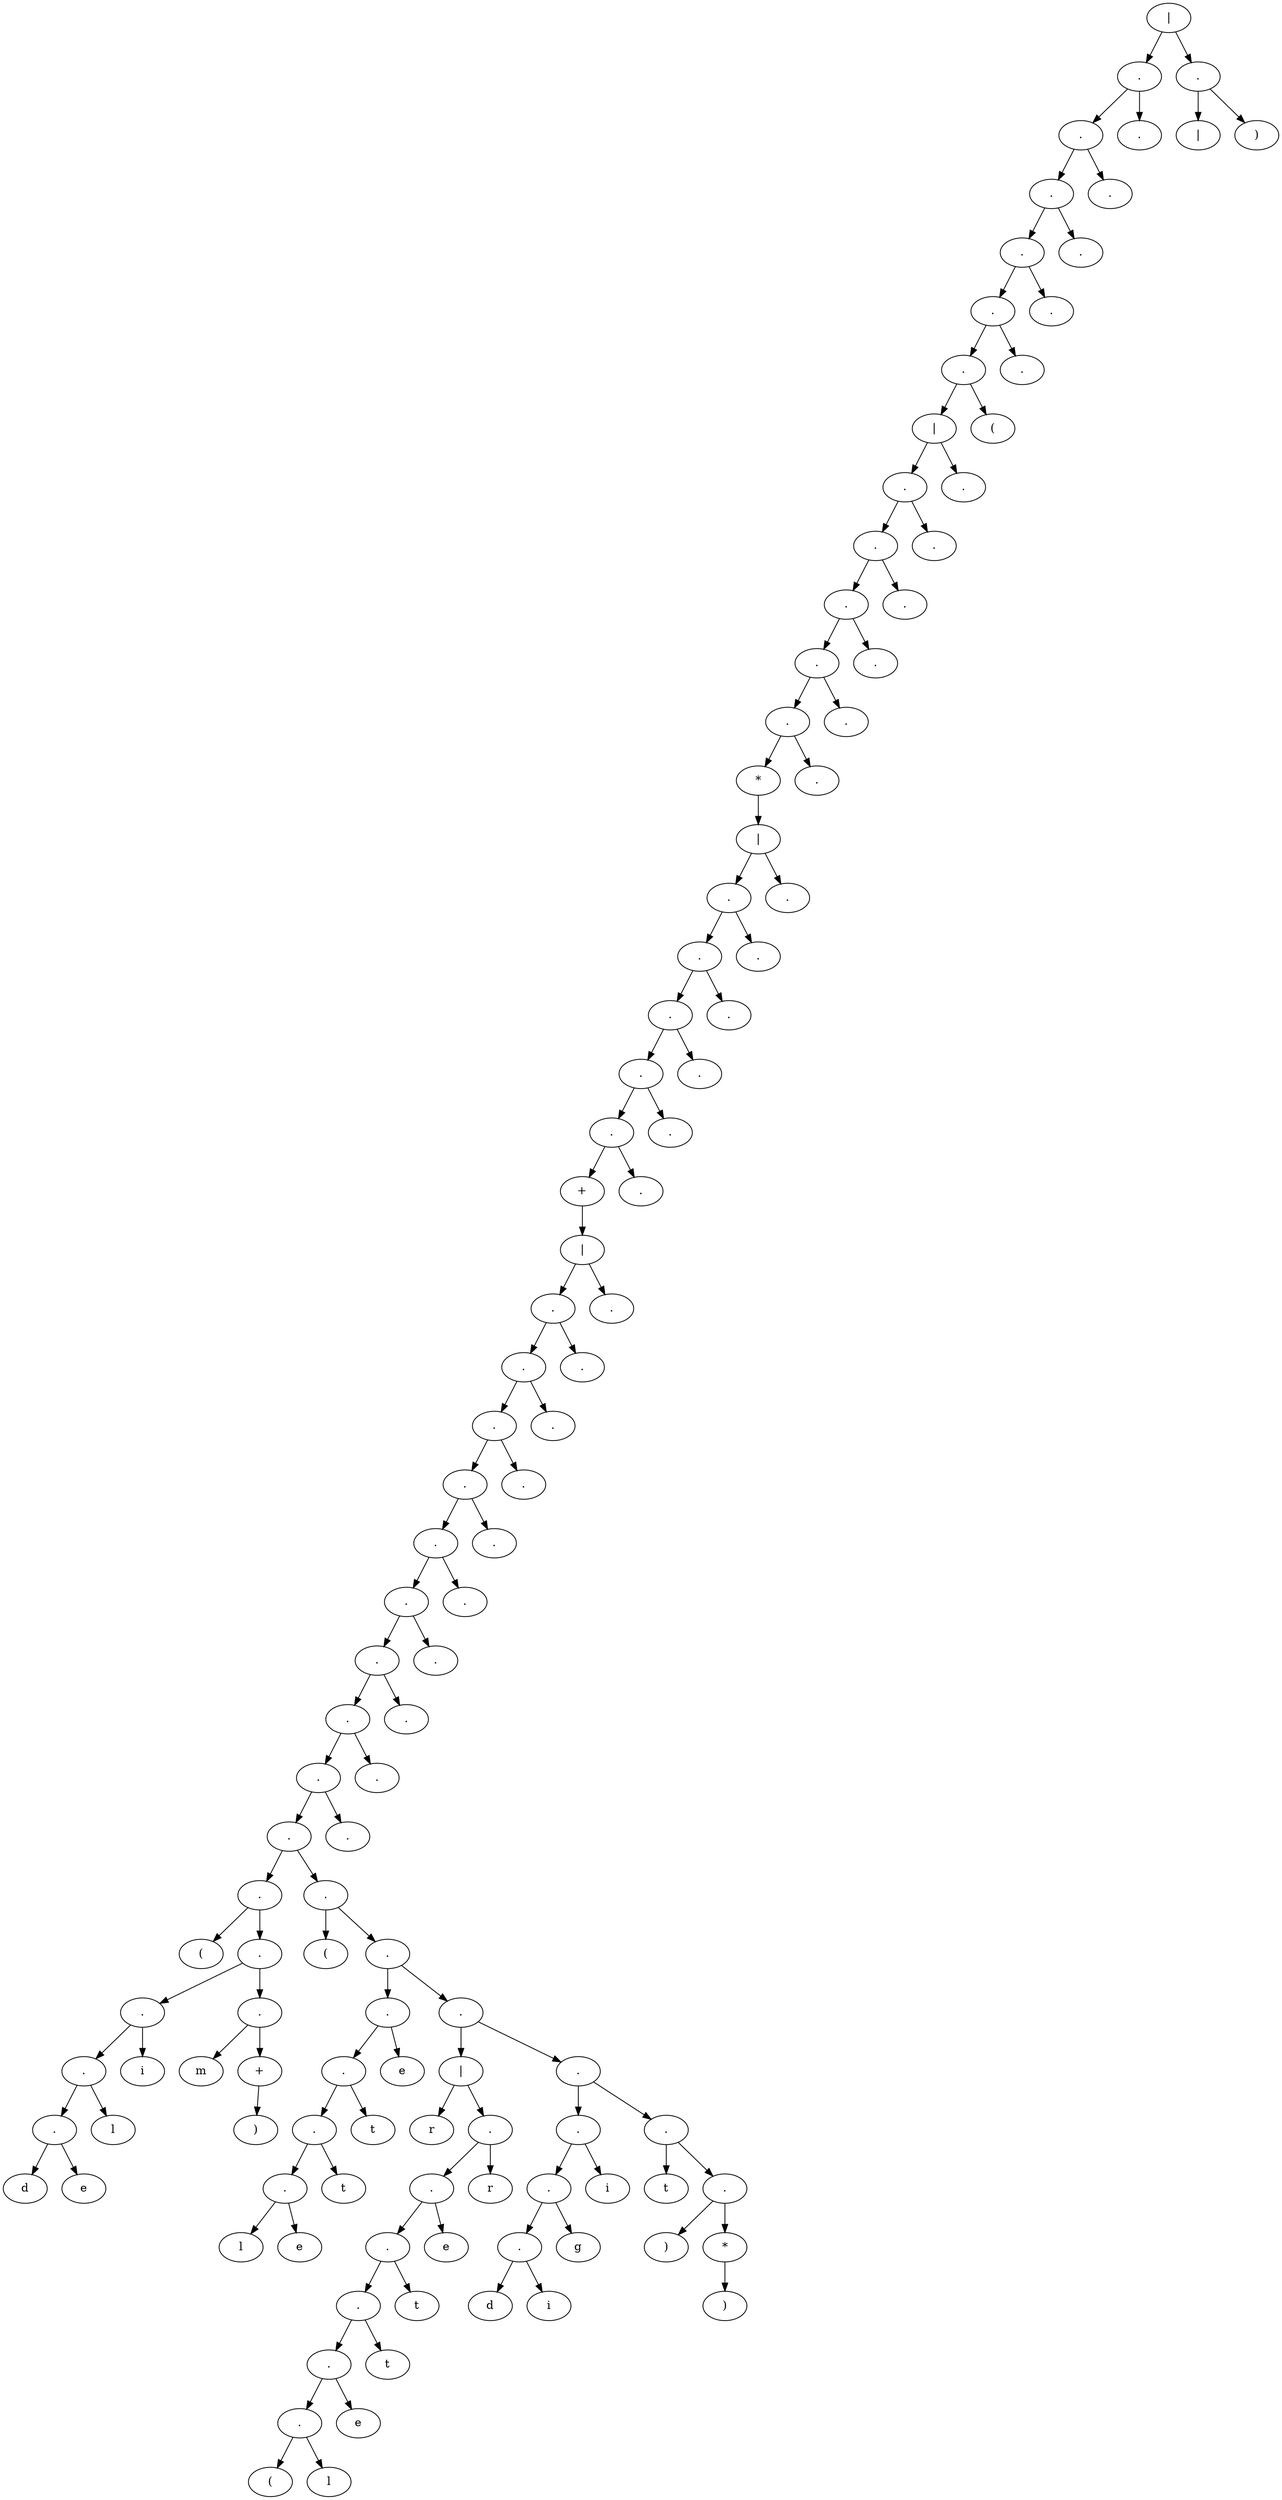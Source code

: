 // Árboles de Expresión
digraph {
	tokens_0 [label="|"]
	tokens_0L [label="."]
	tokens_0LL [label="."]
	tokens_0LLL [label="."]
	tokens_0LLLL [label="."]
	tokens_0LLLLL [label="."]
	tokens_0LLLLLL [label="."]
	tokens_0LLLLLLL [label="|"]
	tokens_0LLLLLLLL [label="."]
	tokens_0LLLLLLLLL [label="."]
	tokens_0LLLLLLLLLL [label="."]
	tokens_0LLLLLLLLLLL [label="."]
	tokens_0LLLLLLLLLLLL [label="."]
	tokens_0LLLLLLLLLLLLL [label="*"]
	tokens_0LLLLLLLLLLLLLL [label="|"]
	tokens_0LLLLLLLLLLLLLLL [label="."]
	tokens_0LLLLLLLLLLLLLLLL [label="."]
	tokens_0LLLLLLLLLLLLLLLLL [label="."]
	tokens_0LLLLLLLLLLLLLLLLLL [label="."]
	tokens_0LLLLLLLLLLLLLLLLLLL [label="."]
	tokens_0LLLLLLLLLLLLLLLLLLLL [label="+"]
	tokens_0LLLLLLLLLLLLLLLLLLLLL [label="|"]
	tokens_0LLLLLLLLLLLLLLLLLLLLLL [label="."]
	tokens_0LLLLLLLLLLLLLLLLLLLLLLL [label="."]
	tokens_0LLLLLLLLLLLLLLLLLLLLLLLL [label="."]
	tokens_0LLLLLLLLLLLLLLLLLLLLLLLLL [label="."]
	tokens_0LLLLLLLLLLLLLLLLLLLLLLLLLL [label="."]
	tokens_0LLLLLLLLLLLLLLLLLLLLLLLLLLL [label="."]
	tokens_0LLLLLLLLLLLLLLLLLLLLLLLLLLLL [label="."]
	tokens_0LLLLLLLLLLLLLLLLLLLLLLLLLLLLL [label="."]
	tokens_0LLLLLLLLLLLLLLLLLLLLLLLLLLLLLL [label="."]
	tokens_0LLLLLLLLLLLLLLLLLLLLLLLLLLLLLLL [label="."]
	tokens_0LLLLLLLLLLLLLLLLLLLLLLLLLLLLLLLL [label="."]
	tokens_0LLLLLLLLLLLLLLLLLLLLLLLLLLLLLLLLL [label="("]
	tokens_0LLLLLLLLLLLLLLLLLLLLLLLLLLLLLLLLR [label="."]
	tokens_0LLLLLLLLLLLLLLLLLLLLLLLLLLLLLLLLRL [label="."]
	tokens_0LLLLLLLLLLLLLLLLLLLLLLLLLLLLLLLLRLL [label="."]
	tokens_0LLLLLLLLLLLLLLLLLLLLLLLLLLLLLLLLRLLL [label="."]
	tokens_0LLLLLLLLLLLLLLLLLLLLLLLLLLLLLLLLRLLLL [label=d]
	tokens_0LLLLLLLLLLLLLLLLLLLLLLLLLLLLLLLLRLLLR [label=e]
	tokens_0LLLLLLLLLLLLLLLLLLLLLLLLLLLLLLLLRLLR [label=l]
	tokens_0LLLLLLLLLLLLLLLLLLLLLLLLLLLLLLLLRLR [label=i]
	tokens_0LLLLLLLLLLLLLLLLLLLLLLLLLLLLLLLLRR [label="."]
	tokens_0LLLLLLLLLLLLLLLLLLLLLLLLLLLLLLLLRRL [label=m]
	tokens_0LLLLLLLLLLLLLLLLLLLLLLLLLLLLLLLLRRR [label="+"]
	tokens_0LLLLLLLLLLLLLLLLLLLLLLLLLLLLLLLLRRRL [label=")"]
	tokens_0LLLLLLLLLLLLLLLLLLLLLLLLLLLLLLLR [label="."]
	tokens_0LLLLLLLLLLLLLLLLLLLLLLLLLLLLLLLRL [label="("]
	tokens_0LLLLLLLLLLLLLLLLLLLLLLLLLLLLLLLRR [label="."]
	tokens_0LLLLLLLLLLLLLLLLLLLLLLLLLLLLLLLRRL [label="."]
	tokens_0LLLLLLLLLLLLLLLLLLLLLLLLLLLLLLLRRLL [label="."]
	tokens_0LLLLLLLLLLLLLLLLLLLLLLLLLLLLLLLRRLLL [label="."]
	tokens_0LLLLLLLLLLLLLLLLLLLLLLLLLLLLLLLRRLLLL [label="."]
	tokens_0LLLLLLLLLLLLLLLLLLLLLLLLLLLLLLLRRLLLLL [label=l]
	tokens_0LLLLLLLLLLLLLLLLLLLLLLLLLLLLLLLRRLLLLR [label=e]
	tokens_0LLLLLLLLLLLLLLLLLLLLLLLLLLLLLLLRRLLLR [label=t]
	tokens_0LLLLLLLLLLLLLLLLLLLLLLLLLLLLLLLRRLLR [label=t]
	tokens_0LLLLLLLLLLLLLLLLLLLLLLLLLLLLLLLRRLR [label=e]
	tokens_0LLLLLLLLLLLLLLLLLLLLLLLLLLLLLLLRRR [label="."]
	tokens_0LLLLLLLLLLLLLLLLLLLLLLLLLLLLLLLRRRL [label="|"]
	tokens_0LLLLLLLLLLLLLLLLLLLLLLLLLLLLLLLRRRLL [label=r]
	tokens_0LLLLLLLLLLLLLLLLLLLLLLLLLLLLLLLRRRLR [label="."]
	tokens_0LLLLLLLLLLLLLLLLLLLLLLLLLLLLLLLRRRLRL [label="."]
	tokens_0LLLLLLLLLLLLLLLLLLLLLLLLLLLLLLLRRRLRLL [label="."]
	tokens_0LLLLLLLLLLLLLLLLLLLLLLLLLLLLLLLRRRLRLLL [label="."]
	tokens_0LLLLLLLLLLLLLLLLLLLLLLLLLLLLLLLRRRLRLLLL [label="."]
	tokens_0LLLLLLLLLLLLLLLLLLLLLLLLLLLLLLLRRRLRLLLLL [label="."]
	tokens_0LLLLLLLLLLLLLLLLLLLLLLLLLLLLLLLRRRLRLLLLLL [label="("]
	tokens_0LLLLLLLLLLLLLLLLLLLLLLLLLLLLLLLRRRLRLLLLLR [label=l]
	tokens_0LLLLLLLLLLLLLLLLLLLLLLLLLLLLLLLRRRLRLLLLR [label=e]
	tokens_0LLLLLLLLLLLLLLLLLLLLLLLLLLLLLLLRRRLRLLLR [label=t]
	tokens_0LLLLLLLLLLLLLLLLLLLLLLLLLLLLLLLRRRLRLLR [label=t]
	tokens_0LLLLLLLLLLLLLLLLLLLLLLLLLLLLLLLRRRLRLR [label=e]
	tokens_0LLLLLLLLLLLLLLLLLLLLLLLLLLLLLLLRRRLRR [label=r]
	tokens_0LLLLLLLLLLLLLLLLLLLLLLLLLLLLLLLRRRR [label="."]
	tokens_0LLLLLLLLLLLLLLLLLLLLLLLLLLLLLLLRRRRL [label="."]
	tokens_0LLLLLLLLLLLLLLLLLLLLLLLLLLLLLLLRRRRLL [label="."]
	tokens_0LLLLLLLLLLLLLLLLLLLLLLLLLLLLLLLRRRRLLL [label="."]
	tokens_0LLLLLLLLLLLLLLLLLLLLLLLLLLLLLLLRRRRLLLL [label=d]
	tokens_0LLLLLLLLLLLLLLLLLLLLLLLLLLLLLLLRRRRLLLR [label=i]
	tokens_0LLLLLLLLLLLLLLLLLLLLLLLLLLLLLLLRRRRLLR [label=g]
	tokens_0LLLLLLLLLLLLLLLLLLLLLLLLLLLLLLLRRRRLR [label=i]
	tokens_0LLLLLLLLLLLLLLLLLLLLLLLLLLLLLLLRRRRR [label="."]
	tokens_0LLLLLLLLLLLLLLLLLLLLLLLLLLLLLLLRRRRRL [label=t]
	tokens_0LLLLLLLLLLLLLLLLLLLLLLLLLLLLLLLRRRRRR [label="."]
	tokens_0LLLLLLLLLLLLLLLLLLLLLLLLLLLLLLLRRRRRRL [label=")"]
	tokens_0LLLLLLLLLLLLLLLLLLLLLLLLLLLLLLLRRRRRRR [label="*"]
	tokens_0LLLLLLLLLLLLLLLLLLLLLLLLLLLLLLLRRRRRRRL [label=")"]
	tokens_0LLLLLLLLLLLLLLLLLLLLLLLLLLLLLLR [label="."]
	tokens_0LLLLLLLLLLLLLLLLLLLLLLLLLLLLLR [label="."]
	tokens_0LLLLLLLLLLLLLLLLLLLLLLLLLLLLR [label="."]
	tokens_0LLLLLLLLLLLLLLLLLLLLLLLLLLLR [label="."]
	tokens_0LLLLLLLLLLLLLLLLLLLLLLLLLLR [label="."]
	tokens_0LLLLLLLLLLLLLLLLLLLLLLLLLR [label="."]
	tokens_0LLLLLLLLLLLLLLLLLLLLLLLLR [label="."]
	tokens_0LLLLLLLLLLLLLLLLLLLLLLLR [label="."]
	tokens_0LLLLLLLLLLLLLLLLLLLLLLR [label="."]
	tokens_0LLLLLLLLLLLLLLLLLLLLLR [label="."]
	tokens_0LLLLLLLLLLLLLLLLLLLR [label="."]
	tokens_0LLLLLLLLLLLLLLLLLLR [label="."]
	tokens_0LLLLLLLLLLLLLLLLLR [label="."]
	tokens_0LLLLLLLLLLLLLLLLR [label="."]
	tokens_0LLLLLLLLLLLLLLLR [label="."]
	tokens_0LLLLLLLLLLLLLLR [label="."]
	tokens_0LLLLLLLLLLLLR [label="."]
	tokens_0LLLLLLLLLLLR [label="."]
	tokens_0LLLLLLLLLLR [label="."]
	tokens_0LLLLLLLLLR [label="."]
	tokens_0LLLLLLLLR [label="."]
	tokens_0LLLLLLLR [label="."]
	tokens_0LLLLLLR [label="("]
	tokens_0LLLLLR [label="."]
	tokens_0LLLLR [label="."]
	tokens_0LLLR [label="."]
	tokens_0LLR [label="."]
	tokens_0LR [label="."]
	tokens_0R [label="."]
	tokens_0RL [label="|"]
	tokens_0RR [label=")"]
	tokens_0 -> tokens_0L
	tokens_0L -> tokens_0LL
	tokens_0LL -> tokens_0LLL
	tokens_0LLL -> tokens_0LLLL
	tokens_0LLLL -> tokens_0LLLLL
	tokens_0LLLLL -> tokens_0LLLLLL
	tokens_0LLLLLL -> tokens_0LLLLLLL
	tokens_0LLLLLLL -> tokens_0LLLLLLLL
	tokens_0LLLLLLLL -> tokens_0LLLLLLLLL
	tokens_0LLLLLLLLL -> tokens_0LLLLLLLLLL
	tokens_0LLLLLLLLLL -> tokens_0LLLLLLLLLLL
	tokens_0LLLLLLLLLLL -> tokens_0LLLLLLLLLLLL
	tokens_0LLLLLLLLLLLL -> tokens_0LLLLLLLLLLLLL
	tokens_0LLLLLLLLLLLLL -> tokens_0LLLLLLLLLLLLLL
	tokens_0LLLLLLLLLLLLLL -> tokens_0LLLLLLLLLLLLLLL
	tokens_0LLLLLLLLLLLLLLL -> tokens_0LLLLLLLLLLLLLLLL
	tokens_0LLLLLLLLLLLLLLLL -> tokens_0LLLLLLLLLLLLLLLLL
	tokens_0LLLLLLLLLLLLLLLLL -> tokens_0LLLLLLLLLLLLLLLLLL
	tokens_0LLLLLLLLLLLLLLLLLL -> tokens_0LLLLLLLLLLLLLLLLLLL
	tokens_0LLLLLLLLLLLLLLLLLLL -> tokens_0LLLLLLLLLLLLLLLLLLLL
	tokens_0LLLLLLLLLLLLLLLLLLLL -> tokens_0LLLLLLLLLLLLLLLLLLLLL
	tokens_0LLLLLLLLLLLLLLLLLLLLL -> tokens_0LLLLLLLLLLLLLLLLLLLLLL
	tokens_0LLLLLLLLLLLLLLLLLLLLLL -> tokens_0LLLLLLLLLLLLLLLLLLLLLLL
	tokens_0LLLLLLLLLLLLLLLLLLLLLLL -> tokens_0LLLLLLLLLLLLLLLLLLLLLLLL
	tokens_0LLLLLLLLLLLLLLLLLLLLLLLL -> tokens_0LLLLLLLLLLLLLLLLLLLLLLLLL
	tokens_0LLLLLLLLLLLLLLLLLLLLLLLLL -> tokens_0LLLLLLLLLLLLLLLLLLLLLLLLLL
	tokens_0LLLLLLLLLLLLLLLLLLLLLLLLLL -> tokens_0LLLLLLLLLLLLLLLLLLLLLLLLLLL
	tokens_0LLLLLLLLLLLLLLLLLLLLLLLLLLL -> tokens_0LLLLLLLLLLLLLLLLLLLLLLLLLLLL
	tokens_0LLLLLLLLLLLLLLLLLLLLLLLLLLLL -> tokens_0LLLLLLLLLLLLLLLLLLLLLLLLLLLLL
	tokens_0LLLLLLLLLLLLLLLLLLLLLLLLLLLLL -> tokens_0LLLLLLLLLLLLLLLLLLLLLLLLLLLLLL
	tokens_0LLLLLLLLLLLLLLLLLLLLLLLLLLLLLL -> tokens_0LLLLLLLLLLLLLLLLLLLLLLLLLLLLLLL
	tokens_0LLLLLLLLLLLLLLLLLLLLLLLLLLLLLLL -> tokens_0LLLLLLLLLLLLLLLLLLLLLLLLLLLLLLLL
	tokens_0LLLLLLLLLLLLLLLLLLLLLLLLLLLLLLLL -> tokens_0LLLLLLLLLLLLLLLLLLLLLLLLLLLLLLLLL
	tokens_0LLLLLLLLLLLLLLLLLLLLLLLLLLLLLLLL -> tokens_0LLLLLLLLLLLLLLLLLLLLLLLLLLLLLLLLR
	tokens_0LLLLLLLLLLLLLLLLLLLLLLLLLLLLLLLLR -> tokens_0LLLLLLLLLLLLLLLLLLLLLLLLLLLLLLLLRL
	tokens_0LLLLLLLLLLLLLLLLLLLLLLLLLLLLLLLLRL -> tokens_0LLLLLLLLLLLLLLLLLLLLLLLLLLLLLLLLRLL
	tokens_0LLLLLLLLLLLLLLLLLLLLLLLLLLLLLLLLRLL -> tokens_0LLLLLLLLLLLLLLLLLLLLLLLLLLLLLLLLRLLL
	tokens_0LLLLLLLLLLLLLLLLLLLLLLLLLLLLLLLLRLLL -> tokens_0LLLLLLLLLLLLLLLLLLLLLLLLLLLLLLLLRLLLL
	tokens_0LLLLLLLLLLLLLLLLLLLLLLLLLLLLLLLLRLLL -> tokens_0LLLLLLLLLLLLLLLLLLLLLLLLLLLLLLLLRLLLR
	tokens_0LLLLLLLLLLLLLLLLLLLLLLLLLLLLLLLLRLL -> tokens_0LLLLLLLLLLLLLLLLLLLLLLLLLLLLLLLLRLLR
	tokens_0LLLLLLLLLLLLLLLLLLLLLLLLLLLLLLLLRL -> tokens_0LLLLLLLLLLLLLLLLLLLLLLLLLLLLLLLLRLR
	tokens_0LLLLLLLLLLLLLLLLLLLLLLLLLLLLLLLLR -> tokens_0LLLLLLLLLLLLLLLLLLLLLLLLLLLLLLLLRR
	tokens_0LLLLLLLLLLLLLLLLLLLLLLLLLLLLLLLLRR -> tokens_0LLLLLLLLLLLLLLLLLLLLLLLLLLLLLLLLRRL
	tokens_0LLLLLLLLLLLLLLLLLLLLLLLLLLLLLLLLRR -> tokens_0LLLLLLLLLLLLLLLLLLLLLLLLLLLLLLLLRRR
	tokens_0LLLLLLLLLLLLLLLLLLLLLLLLLLLLLLLLRRR -> tokens_0LLLLLLLLLLLLLLLLLLLLLLLLLLLLLLLLRRRL
	tokens_0LLLLLLLLLLLLLLLLLLLLLLLLLLLLLLL -> tokens_0LLLLLLLLLLLLLLLLLLLLLLLLLLLLLLLR
	tokens_0LLLLLLLLLLLLLLLLLLLLLLLLLLLLLLLR -> tokens_0LLLLLLLLLLLLLLLLLLLLLLLLLLLLLLLRL
	tokens_0LLLLLLLLLLLLLLLLLLLLLLLLLLLLLLLR -> tokens_0LLLLLLLLLLLLLLLLLLLLLLLLLLLLLLLRR
	tokens_0LLLLLLLLLLLLLLLLLLLLLLLLLLLLLLLRR -> tokens_0LLLLLLLLLLLLLLLLLLLLLLLLLLLLLLLRRL
	tokens_0LLLLLLLLLLLLLLLLLLLLLLLLLLLLLLLRRL -> tokens_0LLLLLLLLLLLLLLLLLLLLLLLLLLLLLLLRRLL
	tokens_0LLLLLLLLLLLLLLLLLLLLLLLLLLLLLLLRRLL -> tokens_0LLLLLLLLLLLLLLLLLLLLLLLLLLLLLLLRRLLL
	tokens_0LLLLLLLLLLLLLLLLLLLLLLLLLLLLLLLRRLLL -> tokens_0LLLLLLLLLLLLLLLLLLLLLLLLLLLLLLLRRLLLL
	tokens_0LLLLLLLLLLLLLLLLLLLLLLLLLLLLLLLRRLLLL -> tokens_0LLLLLLLLLLLLLLLLLLLLLLLLLLLLLLLRRLLLLL
	tokens_0LLLLLLLLLLLLLLLLLLLLLLLLLLLLLLLRRLLLL -> tokens_0LLLLLLLLLLLLLLLLLLLLLLLLLLLLLLLRRLLLLR
	tokens_0LLLLLLLLLLLLLLLLLLLLLLLLLLLLLLLRRLLL -> tokens_0LLLLLLLLLLLLLLLLLLLLLLLLLLLLLLLRRLLLR
	tokens_0LLLLLLLLLLLLLLLLLLLLLLLLLLLLLLLRRLL -> tokens_0LLLLLLLLLLLLLLLLLLLLLLLLLLLLLLLRRLLR
	tokens_0LLLLLLLLLLLLLLLLLLLLLLLLLLLLLLLRRL -> tokens_0LLLLLLLLLLLLLLLLLLLLLLLLLLLLLLLRRLR
	tokens_0LLLLLLLLLLLLLLLLLLLLLLLLLLLLLLLRR -> tokens_0LLLLLLLLLLLLLLLLLLLLLLLLLLLLLLLRRR
	tokens_0LLLLLLLLLLLLLLLLLLLLLLLLLLLLLLLRRR -> tokens_0LLLLLLLLLLLLLLLLLLLLLLLLLLLLLLLRRRL
	tokens_0LLLLLLLLLLLLLLLLLLLLLLLLLLLLLLLRRRL -> tokens_0LLLLLLLLLLLLLLLLLLLLLLLLLLLLLLLRRRLL
	tokens_0LLLLLLLLLLLLLLLLLLLLLLLLLLLLLLLRRRL -> tokens_0LLLLLLLLLLLLLLLLLLLLLLLLLLLLLLLRRRLR
	tokens_0LLLLLLLLLLLLLLLLLLLLLLLLLLLLLLLRRRLR -> tokens_0LLLLLLLLLLLLLLLLLLLLLLLLLLLLLLLRRRLRL
	tokens_0LLLLLLLLLLLLLLLLLLLLLLLLLLLLLLLRRRLRL -> tokens_0LLLLLLLLLLLLLLLLLLLLLLLLLLLLLLLRRRLRLL
	tokens_0LLLLLLLLLLLLLLLLLLLLLLLLLLLLLLLRRRLRLL -> tokens_0LLLLLLLLLLLLLLLLLLLLLLLLLLLLLLLRRRLRLLL
	tokens_0LLLLLLLLLLLLLLLLLLLLLLLLLLLLLLLRRRLRLLL -> tokens_0LLLLLLLLLLLLLLLLLLLLLLLLLLLLLLLRRRLRLLLL
	tokens_0LLLLLLLLLLLLLLLLLLLLLLLLLLLLLLLRRRLRLLLL -> tokens_0LLLLLLLLLLLLLLLLLLLLLLLLLLLLLLLRRRLRLLLLL
	tokens_0LLLLLLLLLLLLLLLLLLLLLLLLLLLLLLLRRRLRLLLLL -> tokens_0LLLLLLLLLLLLLLLLLLLLLLLLLLLLLLLRRRLRLLLLLL
	tokens_0LLLLLLLLLLLLLLLLLLLLLLLLLLLLLLLRRRLRLLLLL -> tokens_0LLLLLLLLLLLLLLLLLLLLLLLLLLLLLLLRRRLRLLLLLR
	tokens_0LLLLLLLLLLLLLLLLLLLLLLLLLLLLLLLRRRLRLLLL -> tokens_0LLLLLLLLLLLLLLLLLLLLLLLLLLLLLLLRRRLRLLLLR
	tokens_0LLLLLLLLLLLLLLLLLLLLLLLLLLLLLLLRRRLRLLL -> tokens_0LLLLLLLLLLLLLLLLLLLLLLLLLLLLLLLRRRLRLLLR
	tokens_0LLLLLLLLLLLLLLLLLLLLLLLLLLLLLLLRRRLRLL -> tokens_0LLLLLLLLLLLLLLLLLLLLLLLLLLLLLLLRRRLRLLR
	tokens_0LLLLLLLLLLLLLLLLLLLLLLLLLLLLLLLRRRLRL -> tokens_0LLLLLLLLLLLLLLLLLLLLLLLLLLLLLLLRRRLRLR
	tokens_0LLLLLLLLLLLLLLLLLLLLLLLLLLLLLLLRRRLR -> tokens_0LLLLLLLLLLLLLLLLLLLLLLLLLLLLLLLRRRLRR
	tokens_0LLLLLLLLLLLLLLLLLLLLLLLLLLLLLLLRRR -> tokens_0LLLLLLLLLLLLLLLLLLLLLLLLLLLLLLLRRRR
	tokens_0LLLLLLLLLLLLLLLLLLLLLLLLLLLLLLLRRRR -> tokens_0LLLLLLLLLLLLLLLLLLLLLLLLLLLLLLLRRRRL
	tokens_0LLLLLLLLLLLLLLLLLLLLLLLLLLLLLLLRRRRL -> tokens_0LLLLLLLLLLLLLLLLLLLLLLLLLLLLLLLRRRRLL
	tokens_0LLLLLLLLLLLLLLLLLLLLLLLLLLLLLLLRRRRLL -> tokens_0LLLLLLLLLLLLLLLLLLLLLLLLLLLLLLLRRRRLLL
	tokens_0LLLLLLLLLLLLLLLLLLLLLLLLLLLLLLLRRRRLLL -> tokens_0LLLLLLLLLLLLLLLLLLLLLLLLLLLLLLLRRRRLLLL
	tokens_0LLLLLLLLLLLLLLLLLLLLLLLLLLLLLLLRRRRLLL -> tokens_0LLLLLLLLLLLLLLLLLLLLLLLLLLLLLLLRRRRLLLR
	tokens_0LLLLLLLLLLLLLLLLLLLLLLLLLLLLLLLRRRRLL -> tokens_0LLLLLLLLLLLLLLLLLLLLLLLLLLLLLLLRRRRLLR
	tokens_0LLLLLLLLLLLLLLLLLLLLLLLLLLLLLLLRRRRL -> tokens_0LLLLLLLLLLLLLLLLLLLLLLLLLLLLLLLRRRRLR
	tokens_0LLLLLLLLLLLLLLLLLLLLLLLLLLLLLLLRRRR -> tokens_0LLLLLLLLLLLLLLLLLLLLLLLLLLLLLLLRRRRR
	tokens_0LLLLLLLLLLLLLLLLLLLLLLLLLLLLLLLRRRRR -> tokens_0LLLLLLLLLLLLLLLLLLLLLLLLLLLLLLLRRRRRL
	tokens_0LLLLLLLLLLLLLLLLLLLLLLLLLLLLLLLRRRRR -> tokens_0LLLLLLLLLLLLLLLLLLLLLLLLLLLLLLLRRRRRR
	tokens_0LLLLLLLLLLLLLLLLLLLLLLLLLLLLLLLRRRRRR -> tokens_0LLLLLLLLLLLLLLLLLLLLLLLLLLLLLLLRRRRRRL
	tokens_0LLLLLLLLLLLLLLLLLLLLLLLLLLLLLLLRRRRRR -> tokens_0LLLLLLLLLLLLLLLLLLLLLLLLLLLLLLLRRRRRRR
	tokens_0LLLLLLLLLLLLLLLLLLLLLLLLLLLLLLLRRRRRRR -> tokens_0LLLLLLLLLLLLLLLLLLLLLLLLLLLLLLLRRRRRRRL
	tokens_0LLLLLLLLLLLLLLLLLLLLLLLLLLLLLL -> tokens_0LLLLLLLLLLLLLLLLLLLLLLLLLLLLLLR
	tokens_0LLLLLLLLLLLLLLLLLLLLLLLLLLLLL -> tokens_0LLLLLLLLLLLLLLLLLLLLLLLLLLLLLR
	tokens_0LLLLLLLLLLLLLLLLLLLLLLLLLLLL -> tokens_0LLLLLLLLLLLLLLLLLLLLLLLLLLLLR
	tokens_0LLLLLLLLLLLLLLLLLLLLLLLLLLL -> tokens_0LLLLLLLLLLLLLLLLLLLLLLLLLLLR
	tokens_0LLLLLLLLLLLLLLLLLLLLLLLLLL -> tokens_0LLLLLLLLLLLLLLLLLLLLLLLLLLR
	tokens_0LLLLLLLLLLLLLLLLLLLLLLLLL -> tokens_0LLLLLLLLLLLLLLLLLLLLLLLLLR
	tokens_0LLLLLLLLLLLLLLLLLLLLLLLL -> tokens_0LLLLLLLLLLLLLLLLLLLLLLLLR
	tokens_0LLLLLLLLLLLLLLLLLLLLLLL -> tokens_0LLLLLLLLLLLLLLLLLLLLLLLR
	tokens_0LLLLLLLLLLLLLLLLLLLLLL -> tokens_0LLLLLLLLLLLLLLLLLLLLLLR
	tokens_0LLLLLLLLLLLLLLLLLLLLL -> tokens_0LLLLLLLLLLLLLLLLLLLLLR
	tokens_0LLLLLLLLLLLLLLLLLLL -> tokens_0LLLLLLLLLLLLLLLLLLLR
	tokens_0LLLLLLLLLLLLLLLLLL -> tokens_0LLLLLLLLLLLLLLLLLLR
	tokens_0LLLLLLLLLLLLLLLLL -> tokens_0LLLLLLLLLLLLLLLLLR
	tokens_0LLLLLLLLLLLLLLLL -> tokens_0LLLLLLLLLLLLLLLLR
	tokens_0LLLLLLLLLLLLLLL -> tokens_0LLLLLLLLLLLLLLLR
	tokens_0LLLLLLLLLLLLLL -> tokens_0LLLLLLLLLLLLLLR
	tokens_0LLLLLLLLLLLL -> tokens_0LLLLLLLLLLLLR
	tokens_0LLLLLLLLLLL -> tokens_0LLLLLLLLLLLR
	tokens_0LLLLLLLLLL -> tokens_0LLLLLLLLLLR
	tokens_0LLLLLLLLL -> tokens_0LLLLLLLLLR
	tokens_0LLLLLLLL -> tokens_0LLLLLLLLR
	tokens_0LLLLLLL -> tokens_0LLLLLLLR
	tokens_0LLLLLL -> tokens_0LLLLLLR
	tokens_0LLLLL -> tokens_0LLLLLR
	tokens_0LLLL -> tokens_0LLLLR
	tokens_0LLL -> tokens_0LLLR
	tokens_0LL -> tokens_0LLR
	tokens_0L -> tokens_0LR
	tokens_0 -> tokens_0R
	tokens_0R -> tokens_0RL
	tokens_0R -> tokens_0RR
}
